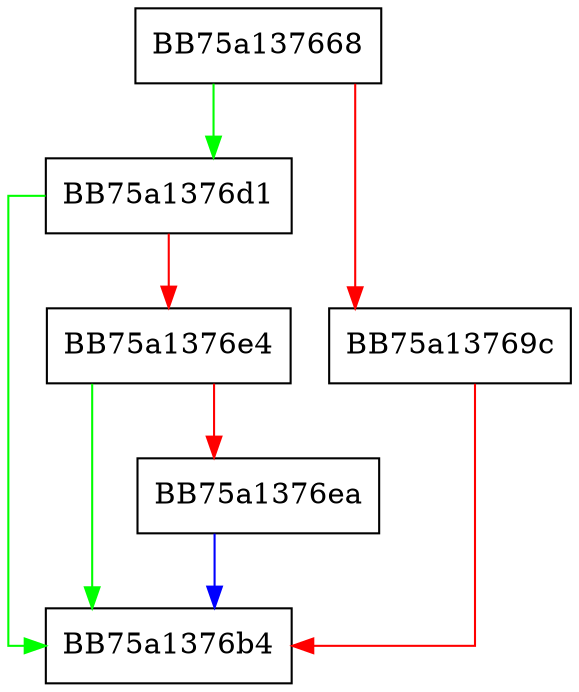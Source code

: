 digraph CheckStaticSignatures {
  node [shape="box"];
  graph [splines=ortho];
  BB75a137668 -> BB75a1376d1 [color="green"];
  BB75a137668 -> BB75a13769c [color="red"];
  BB75a13769c -> BB75a1376b4 [color="red"];
  BB75a1376d1 -> BB75a1376b4 [color="green"];
  BB75a1376d1 -> BB75a1376e4 [color="red"];
  BB75a1376e4 -> BB75a1376b4 [color="green"];
  BB75a1376e4 -> BB75a1376ea [color="red"];
  BB75a1376ea -> BB75a1376b4 [color="blue"];
}